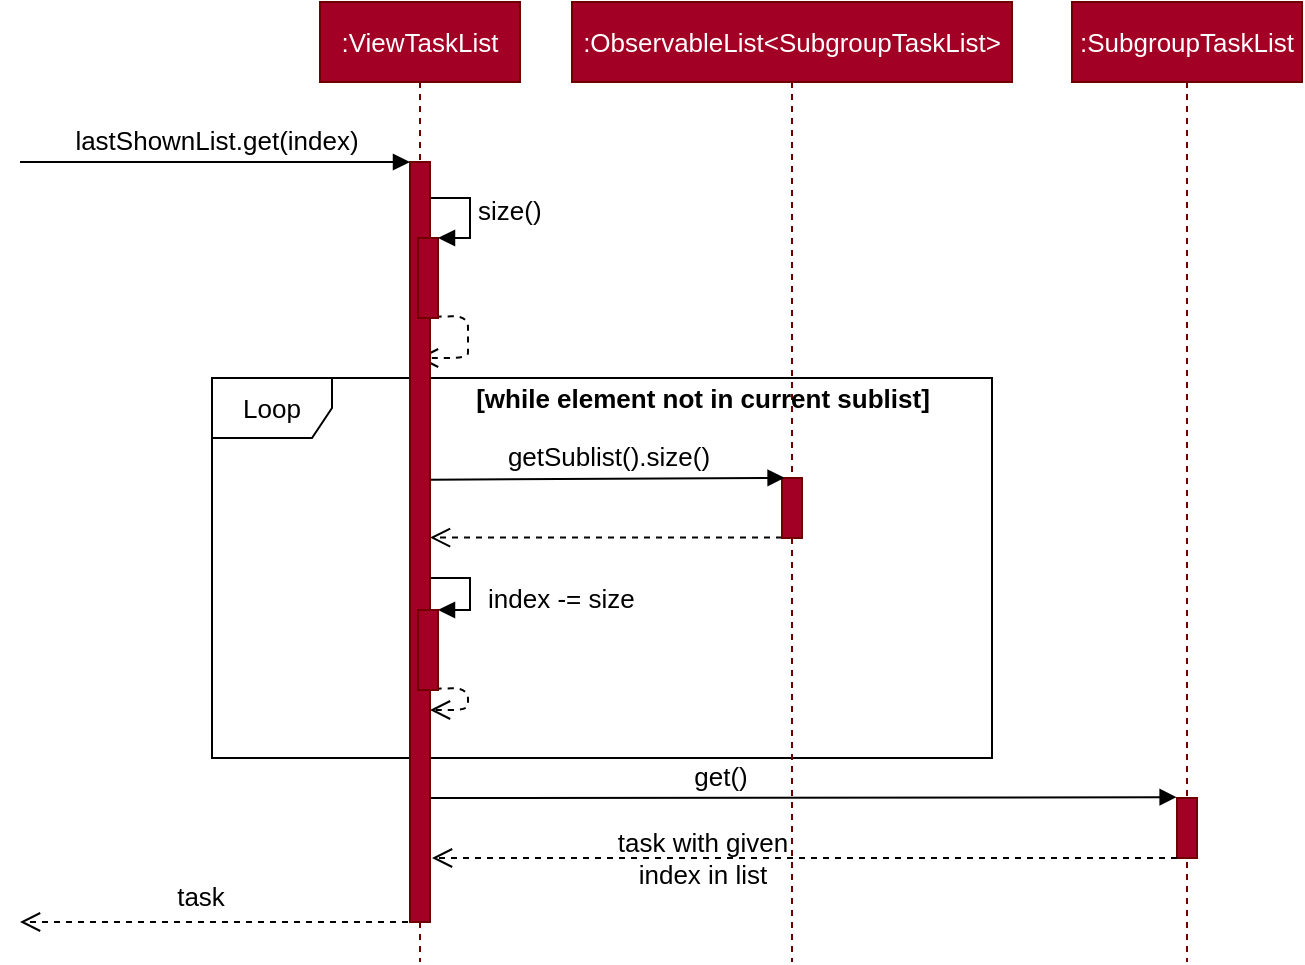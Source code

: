 <mxfile version="12.9.8" type="device"><diagram id="UiMpg46_1dBCj-84voTq" name="Page-1"><mxGraphModel dx="335" dy="641" grid="1" gridSize="10" guides="1" tooltips="1" connect="1" arrows="1" fold="1" page="1" pageScale="1" pageWidth="850" pageHeight="1100" math="0" shadow="0"><root><mxCell id="0"/><mxCell id="1" parent="0"/><mxCell id="8dp6kaOj3CcutGPUgwfs-9" value="Loop" style="shape=umlFrame;whiteSpace=wrap;html=1;fontSize=13;fontColor=#000000;" parent="1" vertex="1"><mxGeometry x="1010" y="630" width="390" height="190" as="geometry"/></mxCell><mxCell id="8dp6kaOj3CcutGPUgwfs-22" value="index -= size" style="edgeStyle=orthogonalEdgeStyle;html=1;align=left;spacingLeft=2;endArrow=block;rounded=0;entryX=1;entryY=0;fillColor=#4D9900;fontSize=13;" parent="1" target="8dp6kaOj3CcutGPUgwfs-24" edge="1"><mxGeometry x="0.278" y="5" relative="1" as="geometry"><mxPoint x="1114" y="726" as="sourcePoint"/><Array as="points"><mxPoint x="1114" y="730"/><mxPoint x="1139" y="730"/><mxPoint x="1139" y="746"/></Array><mxPoint as="offset"/></mxGeometry></mxCell><mxCell id="8dp6kaOj3CcutGPUgwfs-23" value="" style="html=1;verticalAlign=bottom;endArrow=open;dashed=1;endSize=8;fillColor=#4D9900;exitX=0.883;exitY=0.983;exitDx=0;exitDy=0;exitPerimeter=0;fontSize=13;" parent="1" source="8dp6kaOj3CcutGPUgwfs-24" target="tKNoAk7IaoK6IqzwjZ7Y-4" edge="1"><mxGeometry x="-0.3" y="-20" relative="1" as="geometry"><mxPoint x="1193" y="806" as="sourcePoint"/><mxPoint x="1113" y="806" as="targetPoint"/><Array as="points"><mxPoint x="1138" y="785"/><mxPoint x="1138" y="796"/></Array><mxPoint x="40" as="offset"/></mxGeometry></mxCell><mxCell id="tKNoAk7IaoK6IqzwjZ7Y-3" value=":ViewTaskList" style="shape=umlLifeline;perimeter=lifelinePerimeter;whiteSpace=wrap;html=1;container=1;collapsible=0;recursiveResize=0;outlineConnect=0;shadow=0;fillColor=#a20025;fontSize=13;fontColor=#ffffff;strokeColor=#6F0000;" parent="1" vertex="1"><mxGeometry x="1064" y="442" width="100" height="480" as="geometry"/></mxCell><mxCell id="tKNoAk7IaoK6IqzwjZ7Y-5" value="lastShownList.get(index)" style="html=1;verticalAlign=bottom;endArrow=block;fillColor=#4D9900;fontSize=13;" parent="1" edge="1"><mxGeometry width="80" relative="1" as="geometry"><mxPoint x="914" y="522" as="sourcePoint"/><mxPoint x="1109" y="522" as="targetPoint"/></mxGeometry></mxCell><mxCell id="tKNoAk7IaoK6IqzwjZ7Y-7" value="size()" style="edgeStyle=orthogonalEdgeStyle;html=1;align=left;spacingLeft=2;endArrow=block;rounded=0;entryX=1;entryY=0;fillColor=#4D9900;fontSize=13;" parent="1" target="tKNoAk7IaoK6IqzwjZ7Y-6" edge="1"><mxGeometry relative="1" as="geometry"><mxPoint x="1114" y="540" as="sourcePoint"/><Array as="points"><mxPoint x="1139" y="540"/><mxPoint x="1139" y="560"/></Array></mxGeometry></mxCell><mxCell id="tKNoAk7IaoK6IqzwjZ7Y-9" value="" style="html=1;verticalAlign=bottom;endArrow=open;dashed=1;endSize=8;fillColor=#4D9900;exitX=0.883;exitY=0.983;exitDx=0;exitDy=0;exitPerimeter=0;fontSize=13;" parent="1" source="tKNoAk7IaoK6IqzwjZ7Y-6" edge="1"><mxGeometry x="-0.3" y="-20" relative="1" as="geometry"><mxPoint x="1193" y="620" as="sourcePoint"/><mxPoint x="1113" y="620" as="targetPoint"/><Array as="points"><mxPoint x="1138" y="599"/><mxPoint x="1138" y="610"/><mxPoint x="1138" y="620"/><mxPoint x="1138" y="620"/></Array><mxPoint x="40" as="offset"/></mxGeometry></mxCell><mxCell id="tKNoAk7IaoK6IqzwjZ7Y-10" value=":ObservableList&amp;lt;SubgroupTaskList&amp;gt;" style="shape=umlLifeline;perimeter=lifelinePerimeter;whiteSpace=wrap;html=1;container=1;collapsible=0;recursiveResize=0;outlineConnect=0;shadow=0;fillColor=#a20025;fontSize=13;fontColor=#ffffff;strokeColor=#6F0000;" parent="1" vertex="1"><mxGeometry x="1190" y="442" width="220" height="480" as="geometry"/></mxCell><mxCell id="tKNoAk7IaoK6IqzwjZ7Y-30" value="task" style="html=1;verticalAlign=bottom;endArrow=open;dashed=1;endSize=8;fillColor=#4D9900;fontSize=13;" parent="1" edge="1"><mxGeometry x="0.1" y="-2" relative="1" as="geometry"><mxPoint x="1114" y="902" as="sourcePoint"/><mxPoint x="914" y="902" as="targetPoint"/><mxPoint as="offset"/></mxGeometry></mxCell><mxCell id="tKNoAk7IaoK6IqzwjZ7Y-11" value="" style="html=1;points=[];perimeter=orthogonalPerimeter;shadow=0;fillColor=#6666FF;fontSize=13;" parent="1" vertex="1"><mxGeometry x="1295" y="680" width="10" height="30" as="geometry"/></mxCell><mxCell id="tKNoAk7IaoK6IqzwjZ7Y-29" value="" style="html=1;verticalAlign=bottom;endArrow=open;dashed=1;endSize=8;fillColor=#4D9900;fontSize=13;exitX=0;exitY=0.993;exitDx=0;exitDy=0;exitPerimeter=0;" parent="1" source="tKNoAk7IaoK6IqzwjZ7Y-11" target="tKNoAk7IaoK6IqzwjZ7Y-4" edge="1"><mxGeometry relative="1" as="geometry"><mxPoint x="1336" y="810" as="sourcePoint"/><mxPoint x="1175" y="810.083" as="targetPoint"/></mxGeometry></mxCell><mxCell id="8dp6kaOj3CcutGPUgwfs-12" value="[while element not in current sublist]" style="text;html=1;align=center;verticalAlign=middle;resizable=0;points=[];autosize=1;fontSize=13;fontColor=#000000;fontStyle=1" parent="1" vertex="1"><mxGeometry x="1130" y="630" width="250" height="20" as="geometry"/></mxCell><mxCell id="8dp6kaOj3CcutGPUgwfs-25" value=":SubgroupTaskList" style="shape=umlLifeline;perimeter=lifelinePerimeter;whiteSpace=wrap;html=1;container=1;collapsible=0;recursiveResize=0;outlineConnect=0;shadow=0;fillColor=#a20025;fontSize=13;fontColor=#ffffff;strokeColor=#6F0000;" parent="1" vertex="1"><mxGeometry x="1440" y="442" width="115" height="480" as="geometry"/></mxCell><mxCell id="8dp6kaOj3CcutGPUgwfs-26" value="" style="html=1;points=[];perimeter=orthogonalPerimeter;shadow=0;fillColor=#a20025;fontSize=13;strokeColor=#6F0000;fontColor=#ffffff;" parent="8dp6kaOj3CcutGPUgwfs-25" vertex="1"><mxGeometry x="52.5" y="398" width="10" height="30" as="geometry"/></mxCell><mxCell id="8dp6kaOj3CcutGPUgwfs-29" value="get()" style="html=1;verticalAlign=bottom;endArrow=block;fillColor=#4D9900;fontSize=13;entryX=-0.019;entryY=-0.013;entryDx=0;entryDy=0;entryPerimeter=0;exitX=1;exitY=0.837;exitDx=0;exitDy=0;exitPerimeter=0;" parent="1" target="8dp6kaOj3CcutGPUgwfs-26" edge="1" source="tKNoAk7IaoK6IqzwjZ7Y-4"><mxGeometry x="-0.22" width="80" relative="1" as="geometry"><mxPoint x="1174.21" y="840.09" as="sourcePoint"/><mxPoint x="1590" y="840" as="targetPoint"/><mxPoint as="offset"/></mxGeometry></mxCell><mxCell id="8dp6kaOj3CcutGPUgwfs-30" value="" style="html=1;verticalAlign=bottom;endArrow=open;dashed=1;endSize=8;fillColor=#4D9900;fontSize=13;" parent="1" edge="1" source="8dp6kaOj3CcutGPUgwfs-26"><mxGeometry relative="1" as="geometry"><mxPoint x="1480" y="870" as="sourcePoint"/><mxPoint x="1120" y="870" as="targetPoint"/></mxGeometry></mxCell><mxCell id="8dp6kaOj3CcutGPUgwfs-32" value="&lt;div&gt;task with given &lt;br&gt;&lt;/div&gt;&lt;div&gt;index in list&lt;/div&gt;" style="text;html=1;align=center;verticalAlign=middle;resizable=0;points=[];fontSize=13;fontColor=#000000;" parent="8dp6kaOj3CcutGPUgwfs-30" vertex="1" connectable="0"><mxGeometry x="-0.585" y="1" relative="1" as="geometry"><mxPoint x="-160" y="-1" as="offset"/></mxGeometry></mxCell><mxCell id="UQTGdXz5pPESFJRh4gQG-1" value="" style="html=1;points=[];perimeter=orthogonalPerimeter;shadow=0;fillColor=#a20025;fontSize=13;strokeColor=#6F0000;fontColor=#ffffff;" vertex="1" parent="1"><mxGeometry x="1295" y="680" width="10" height="30" as="geometry"/></mxCell><mxCell id="tKNoAk7IaoK6IqzwjZ7Y-12" value="getSublist().size()" style="html=1;verticalAlign=bottom;endArrow=block;fillColor=#4D9900;fontSize=13;entryX=0.129;entryY=-0.003;entryDx=0;entryDy=0;entryPerimeter=0;exitX=1.006;exitY=0.418;exitDx=0;exitDy=0;exitPerimeter=0;" parent="1" target="tKNoAk7IaoK6IqzwjZ7Y-11" edge="1" source="tKNoAk7IaoK6IqzwjZ7Y-4"><mxGeometry width="80" relative="1" as="geometry"><mxPoint x="1175.5" y="680" as="sourcePoint"/><mxPoint x="1350" y="680" as="targetPoint"/></mxGeometry></mxCell><mxCell id="tKNoAk7IaoK6IqzwjZ7Y-4" value="" style="html=1;points=[];perimeter=orthogonalPerimeter;shadow=0;fillColor=#a20025;fontSize=13;strokeColor=#6F0000;fontColor=#ffffff;" parent="1" vertex="1"><mxGeometry x="1109" y="522" width="10" height="380" as="geometry"/></mxCell><mxCell id="tKNoAk7IaoK6IqzwjZ7Y-6" value="" style="html=1;points=[];perimeter=orthogonalPerimeter;shadow=0;fillColor=#a20025;fontSize=13;strokeColor=#6F0000;fontColor=#ffffff;" parent="1" vertex="1"><mxGeometry x="1113" y="560" width="10" height="40" as="geometry"/></mxCell><mxCell id="8dp6kaOj3CcutGPUgwfs-24" value="" style="html=1;points=[];perimeter=orthogonalPerimeter;shadow=0;fillColor=#a20025;fontSize=13;strokeColor=#6F0000;fontColor=#ffffff;" parent="1" vertex="1"><mxGeometry x="1113" y="746" width="10" height="40" as="geometry"/></mxCell></root></mxGraphModel></diagram></mxfile>
